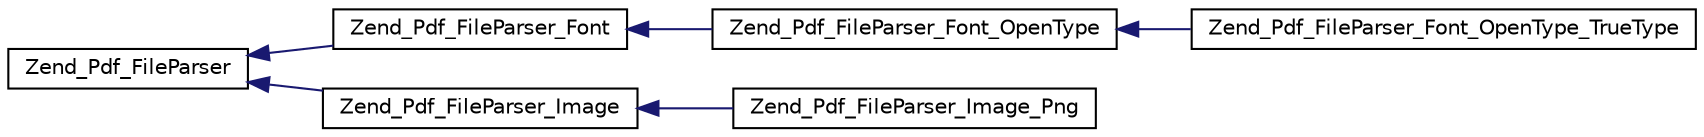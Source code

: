digraph G
{
  edge [fontname="Helvetica",fontsize="10",labelfontname="Helvetica",labelfontsize="10"];
  node [fontname="Helvetica",fontsize="10",shape=record];
  rankdir="LR";
  Node1 [label="Zend_Pdf_FileParser",height=0.2,width=0.4,color="black", fillcolor="white", style="filled",URL="$class_zend___pdf___file_parser.html"];
  Node1 -> Node2 [dir="back",color="midnightblue",fontsize="10",style="solid",fontname="Helvetica"];
  Node2 [label="Zend_Pdf_FileParser_Font",height=0.2,width=0.4,color="black", fillcolor="white", style="filled",URL="$class_zend___pdf___file_parser___font.html"];
  Node2 -> Node3 [dir="back",color="midnightblue",fontsize="10",style="solid",fontname="Helvetica"];
  Node3 [label="Zend_Pdf_FileParser_Font_OpenType",height=0.2,width=0.4,color="black", fillcolor="white", style="filled",URL="$class_zend___pdf___file_parser___font___open_type.html"];
  Node3 -> Node4 [dir="back",color="midnightblue",fontsize="10",style="solid",fontname="Helvetica"];
  Node4 [label="Zend_Pdf_FileParser_Font_OpenType_TrueType",height=0.2,width=0.4,color="black", fillcolor="white", style="filled",URL="$class_zend___pdf___file_parser___font___open_type___true_type.html"];
  Node1 -> Node5 [dir="back",color="midnightblue",fontsize="10",style="solid",fontname="Helvetica"];
  Node5 [label="Zend_Pdf_FileParser_Image",height=0.2,width=0.4,color="black", fillcolor="white", style="filled",URL="$class_zend___pdf___file_parser___image.html"];
  Node5 -> Node6 [dir="back",color="midnightblue",fontsize="10",style="solid",fontname="Helvetica"];
  Node6 [label="Zend_Pdf_FileParser_Image_Png",height=0.2,width=0.4,color="black", fillcolor="white", style="filled",URL="$class_zend___pdf___file_parser___image___png.html"];
}
